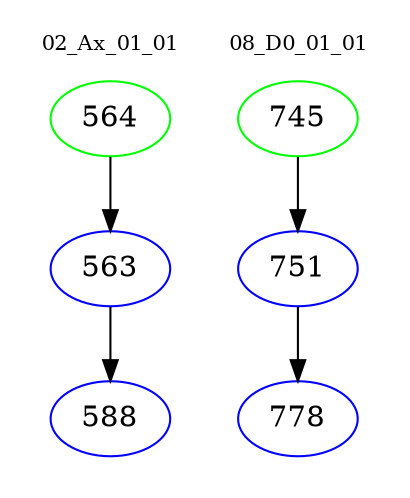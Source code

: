 digraph{
subgraph cluster_0 {
color = white
label = "02_Ax_01_01";
fontsize=10;
T0_564 [label="564", color="green"]
T0_564 -> T0_563 [color="black"]
T0_563 [label="563", color="blue"]
T0_563 -> T0_588 [color="black"]
T0_588 [label="588", color="blue"]
}
subgraph cluster_1 {
color = white
label = "08_D0_01_01";
fontsize=10;
T1_745 [label="745", color="green"]
T1_745 -> T1_751 [color="black"]
T1_751 [label="751", color="blue"]
T1_751 -> T1_778 [color="black"]
T1_778 [label="778", color="blue"]
}
}
